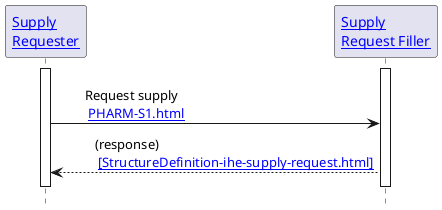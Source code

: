 @startuml

hide footbox

'!include ./style.iuml


Participant "[[actors_and_transactions.html#supply-requester Supply\nRequester]]" as SR
Participant "[[actors_and_transactions.html#supply-request-filler Supply\nRequest Filler]]" as RF

activate SR
activate RF

SR -[hidden]> RF 
SR -> RF: \tRequest supply \n\t [[PHARM-S1.html{Supply Request Status} ]]
SR <-- RF: \t(response)\n\t [[PHARM-S1.html{Supply Request Status} ~[StructureDefinition-ihe-supply-request.html~]]]
SR -[hidden]> RF

deactivate SR
deactivate RF

@enduml
